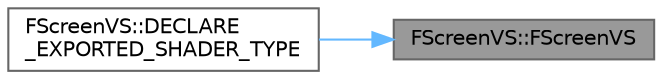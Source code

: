 digraph "FScreenVS::FScreenVS"
{
 // INTERACTIVE_SVG=YES
 // LATEX_PDF_SIZE
  bgcolor="transparent";
  edge [fontname=Helvetica,fontsize=10,labelfontname=Helvetica,labelfontsize=10];
  node [fontname=Helvetica,fontsize=10,shape=box,height=0.2,width=0.4];
  rankdir="RL";
  Node1 [id="Node000001",label="FScreenVS::FScreenVS",height=0.2,width=0.4,color="gray40", fillcolor="grey60", style="filled", fontcolor="black",tooltip=" "];
  Node1 -> Node2 [id="edge1_Node000001_Node000002",dir="back",color="steelblue1",style="solid",tooltip=" "];
  Node2 [id="Node000002",label="FScreenVS::DECLARE\l_EXPORTED_SHADER_TYPE",height=0.2,width=0.4,color="grey40", fillcolor="white", style="filled",URL="$d0/d8a/classFScreenVS.html#aa41160b5607b1f19c6f00961493d1884",tooltip=" "];
}
